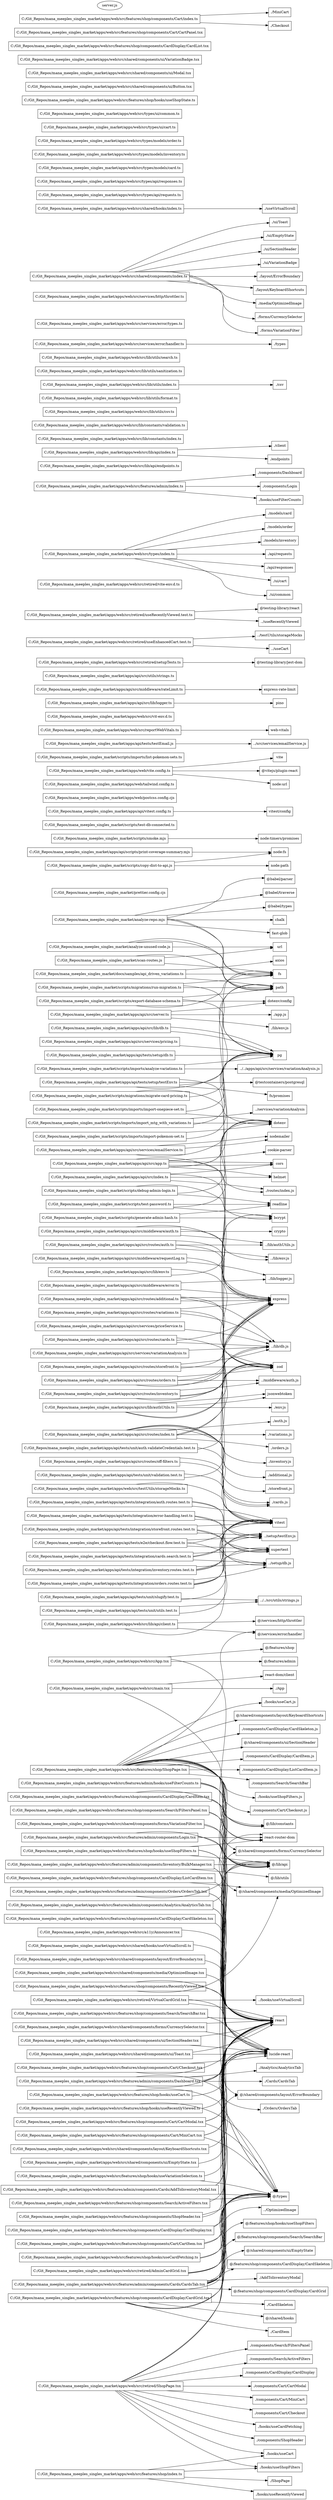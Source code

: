 digraph repo {
  rankdir=LR;
  n5383b0d [label="C:/Git_Repos/mana_meeples_singles_market/analyze-repo.mjs", shape=box];
  nccd [label="fs", shape=box];
  n346425 [label="path", shape=box];
  nfb9f9849 [label="fast-glob", shape=box];
  n4e76ce24 [label="@babel/parser", shape=box];
  n91f26a37 [label="@babel/traverse", shape=box];
  ne1c2f1d4 [label="@babel/types", shape=box];
  n5a3d71b [label="chalk", shape=box];
  n763e5ac6 [label="C:/Git_Repos/mana_meeples_singles_market/analyze-unused-code.js", shape=box];
  n1c56f [label="url", shape=box];
  n44c10a89 [label="C:/Git_Repos/mana_meeples_singles_market/prettier.config.cjs", shape=box];
  n64f6994f [label="C:/Git_Repos/mana_meeples_singles_market/scan-routes.js", shape=box];
  nb1fecaa7 [label="C:/Git_Repos/mana_meeples_singles_market/scripts/copy-dist-to-api.js", shape=box];
  n7e076145 [label="node:fs", shape=box];
  n19b87a9d [label="node:path", shape=box];
  n50a277f5 [label="C:/Git_Repos/mana_meeples_singles_market/scripts/debug-admin-login.ts", shape=box];
  nb0f71304 [label="dotenv", shape=box];
  nace3aa4c [label="bcrypt", shape=box];
  ncc554e8a [label="readline", shape=box];
  n3cad11a [label="C:/Git_Repos/mana_meeples_singles_market/scripts/export-database-schema.ts", shape=box];
  n5686a4ad [label="dotenv/config", shape=box];
  ndf7 [label="pg", shape=box];
  nf21783a2 [label="C:/Git_Repos/mana_meeples_singles_market/scripts/generate-admin-hash.ts", shape=box];
  n54325be [label="C:/Git_Repos/mana_meeples_singles_market/scripts/smoke.mjs", shape=box];
  n65c6c061 [label="node:timers/promises", shape=box];
  nf85ff691 [label="C:/Git_Repos/mana_meeples_singles_market/scripts/test-db-connected.ts", shape=box];
  n8cb617d0 [label="C:/Git_Repos/mana_meeples_singles_market/scripts/test-password.ts", shape=box];
  n5ab62922 [label="C:/Git_Repos/mana_meeples_singles_market/apps/api/vitest.config.ts", shape=box];
  n3270acc [label="vitest/config", shape=box];
  ndae7ff91 [label="C:/Git_Repos/mana_meeples_singles_market/apps/web/postcss.config.cjs", shape=box];
  nff12907b [label="C:/Git_Repos/mana_meeples_singles_market/apps/web/tailwind.config.ts", shape=box];
  n2609d487 [label="C:/Git_Repos/mana_meeples_singles_market/apps/web/vite.config.ts", shape=box];
  n373c64 [label="vite", shape=box];
  n7ab93447 [label="@vitejs/plugin-react", shape=box];
  n42e4fff7 [label="node:url", shape=box];
  n88201cbf [label="C:/Git_Repos/mana_meeples_singles_market/docs/samples/api_driven_variations.ts", shape=box];
  n58f0c76 [label="axios", shape=box];
  n91908c92 [label="C:/Git_Repos/mana_meeples_singles_market/scripts/imports/analyze-variations.ts", shape=box];
  n35df80bc [label="../../apps/api/src/services/variationAnalysis.js", shape=box];
  nab97be62 [label="C:/Git_Repos/mana_meeples_singles_market/scripts/imports/import-onepiece-set.ts", shape=box];
  nb61e21d3 [label="C:/Git_Repos/mana_meeples_singles_market/scripts/imports/import-pokemon-set.ts", shape=box];
  n83aba73 [label="C:/Git_Repos/mana_meeples_singles_market/scripts/imports/import_mtg_with_variations.ts", shape=box];
  n2c70644d [label="../services/variationAnalysis", shape=box];
  n831bc96d [label="C:/Git_Repos/mana_meeples_singles_market/scripts/imports/list-pokemon-sets.ts", shape=box];
  n2e829851 [label="C:/Git_Repos/mana_meeples_singles_market/scripts/migrations/migrate-card-pricing.ts", shape=box];
  n43721b92 [label="C:/Git_Repos/mana_meeples_singles_market/scripts/migrations/run-migration.ts", shape=box];
  n71e4edb0 [label="C:/Git_Repos/mana_meeples_singles_market/apps/api/scripts/print-coverage-summary.mjs", shape=box];
  nacc77157 [label="C:/Git_Repos/mana_meeples_singles_market/apps/api/src/app.ts", shape=box];
  nb1fa8f70 [label="express", shape=box];
  nb73a046d [label="helmet", shape=box];
  n2eafad [label="cors", shape=box];
  n1999e3a8 [label="cookie-parser", shape=box];
  n140b0529 [label="./routes/index.js", shape=box];
  n5c7b2a46 [label="C:/Git_Repos/mana_meeples_singles_market/apps/api/src/index.ts", shape=box];
  n5757a53f [label="C:/Git_Repos/mana_meeples_singles_market/apps/api/src/server.ts", shape=box];
  nc9ef137 [label="./app.js", shape=box];
  nc40bc535 [label="./lib/env.js", shape=box];
  ncaaaa61b [label="C:/Git_Repos/mana_meeples_singles_market/apps/api/tests/testEmail.js", shape=box];
  n1babf3e7 [label="../src/services/emailService.js", shape=box];
  nce1d9c1b [label="C:/Git_Repos/mana_meeples_singles_market/apps/web/src/App.tsx", shape=box];
  n983fc1cc [label="react-router-dom", shape=box];
  nc737f9f9 [label="@/features/shop", shape=box];
  n1ec7c4ac [label="@/features/admin", shape=box];
  nae404a55 [label="C:/Git_Repos/mana_meeples_singles_market/apps/web/src/main.tsx", shape=box];
  n675d97f [label="react", shape=box];
  nb7813e46 [label="react-dom/client", shape=box];
  n29e98a0 [label="./App", shape=box];
  nb52c8f37 [label="C:/Git_Repos/mana_meeples_singles_market/apps/web/src/reportWebVitals.ts", shape=box];
  ned28aa80 [label="web-vitals", shape=box];
  n811a5a87 [label="C:/Git_Repos/mana_meeples_singles_market/apps/web/src/vit-env.d.ts", shape=box];
  nb1669019 [label="C:/Git_Repos/mana_meeples_singles_market/apps/api/src/lib/authUtils.ts", shape=box];
  n89dd680d [label="jsonwebtoken", shape=box];
  n1358deeb [label="./env.js", shape=box];
  n215c2a1a [label="C:/Git_Repos/mana_meeples_singles_market/apps/api/src/lib/db.ts", shape=box];
  nca6c055 [label="C:/Git_Repos/mana_meeples_singles_market/apps/api/src/lib/env.ts", shape=box];
  n1d7cf [label="zod", shape=box];
  nfdbbc248 [label="C:/Git_Repos/mana_meeples_singles_market/apps/api/src/lib/logger.ts", shape=box];
  n34817a [label="pino", shape=box];
  n19f52873 [label="C:/Git_Repos/mana_meeples_singles_market/apps/api/src/middleware/auth.ts", shape=box];
  naf6ef0c1 [label="crypto", shape=box];
  n6ed5bd27 [label="../lib/authUtils.js", shape=box];
  n9f96f063 [label="../lib/env.js", shape=box];
  n2298bdf7 [label="C:/Git_Repos/mana_meeples_singles_market/apps/api/src/middleware/error.ts", shape=box];
  n5b30d94e [label="../lib/logger.js", shape=box];
  ne3a09b64 [label="C:/Git_Repos/mana_meeples_singles_market/apps/api/src/middleware/rateLimit.ts", shape=box];
  n2d7f5b0b [label="express-rate-limit", shape=box];
  nff3e7a46 [label="C:/Git_Repos/mana_meeples_singles_market/apps/api/src/middleware/requestLog.ts", shape=box];
  n997a484c [label="C:/Git_Repos/mana_meeples_singles_market/apps/api/src/routes/additional.ts", shape=box];
  nbabebf20 [label="../lib/db.js", shape=box];
  n17c05bab [label="C:/Git_Repos/mana_meeples_singles_market/apps/api/src/routes/auth.ts", shape=box];
  n8a8d1a84 [label="C:/Git_Repos/mana_meeples_singles_market/apps/api/src/routes/cards.ts", shape=box];
  n91b1aeb5 [label="C:/Git_Repos/mana_meeples_singles_market/apps/api/src/routes/index.ts", shape=box];
  n90194a6e [label="./auth.js", shape=box];
  n1d522875 [label="./cards.js", shape=box];
  nade27d16 [label="./variations.js", shape=box];
  n834a1451 [label="./orders.js", shape=box];
  nf9e03f5c [label="./inventory.js", shape=box];
  nd513984f [label="./additional.js", shape=box];
  ncb4962ee [label="./storefront.js", shape=box];
  n7c151ceb [label="C:/Git_Repos/mana_meeples_singles_market/apps/api/src/routes/inventory.ts", shape=box];
  n3851d481 [label="../middleware/auth.js", shape=box];
  na7c32e8a [label="C:/Git_Repos/mana_meeples_singles_market/apps/api/src/routes/off-filters.ts", shape=box];
  nbd6d3fce [label="C:/Git_Repos/mana_meeples_singles_market/apps/api/src/routes/orders.ts", shape=box];
  n8fb012eb [label="C:/Git_Repos/mana_meeples_singles_market/apps/api/src/routes/storefront.ts", shape=box];
  n72492d13 [label="C:/Git_Repos/mana_meeples_singles_market/apps/api/src/routes/variations.ts", shape=box];
  n4f2a8c8e [label="C:/Git_Repos/mana_meeples_singles_market/apps/api/src/services/emailService.ts", shape=box];
  n738e2526 [label="nodemailer", shape=box];
  nc89a7dfb [label="C:/Git_Repos/mana_meeples_singles_market/apps/api/src/services/priceService.ts", shape=box];
  ne7a33ded [label="C:/Git_Repos/mana_meeples_singles_market/apps/api/src/services/pricing.ts", shape=box];
  nc313b784 [label="C:/Git_Repos/mana_meeples_singles_market/apps/api/src/services/variationAnalysis.ts", shape=box];
  nd7fdcfb4 [label="C:/Git_Repos/mana_meeples_singles_market/apps/api/src/utils/strings.ts", shape=box];
  ne5a0db3e [label="C:/Git_Repos/mana_meeples_singles_market/apps/api/tests/e2e/checkout.flow.test.ts", shape=box];
  ncf59c1c5 [label="vitest", shape=box];
  nec377e8d [label="supertest", shape=box];
  n3af5f45d [label="../setup/testEnv.js", shape=box];
  n4240a4d8 [label="../setup/db.js", shape=box];
  nb2d1d9b4 [label="C:/Git_Repos/mana_meeples_singles_market/apps/api/tests/integration/auth.routes.test.ts", shape=box];
  n11516de9 [label="C:/Git_Repos/mana_meeples_singles_market/apps/api/tests/integration/cards.search.test.ts", shape=box];
  n2e1ced20 [label="C:/Git_Repos/mana_meeples_singles_market/apps/api/tests/integration/error-handling.test.ts", shape=box];
  nbee6bdf2 [label="C:/Git_Repos/mana_meeples_singles_market/apps/api/tests/integration/inventory.routes.test.ts", shape=box];
  nbeaf117 [label="C:/Git_Repos/mana_meeples_singles_market/apps/api/tests/integration/orders.routes.test.ts", shape=box];
  n58ced034 [label="C:/Git_Repos/mana_meeples_singles_market/apps/api/tests/integration/storefront.routes.test.ts", shape=box];
  n185ca38f [label="C:/Git_Repos/mana_meeples_singles_market/apps/api/tests/setup/db.ts", shape=box];
  n93f140b2 [label="C:/Git_Repos/mana_meeples_singles_market/apps/api/tests/setup/testEnv.ts", shape=box];
  n22f607df [label="@testcontainers/postgresql", shape=box];
  nd52d5ba [label="fs/promises", shape=box];
  nebd17c8a [label="C:/Git_Repos/mana_meeples_singles_market/apps/api/tests/unit/auth.validateCredentials.test.ts", shape=box];
  nbc6e62e1 [label="C:/Git_Repos/mana_meeples_singles_market/apps/api/tests/unit/slugify.test.ts", shape=box];
  n21a036be [label="../../src/utils/strings.js", shape=box];
  n6f63afe1 [label="C:/Git_Repos/mana_meeples_singles_market/apps/api/tests/unit/utils.test.ts", shape=box];
  n7531ec03 [label="C:/Git_Repos/mana_meeples_singles_market/apps/api/tests/unit/validation.test.ts", shape=box];
  n77abccee [label="C:/Git_Repos/mana_meeples_singles_market/apps/web/src/a11y/Announcer.tsx", shape=box];
  nfcbb3439 [label="C:/Git_Repos/mana_meeples_singles_market/apps/web/src/retired/AdminCardGrid.tsx", shape=box];
  n59fa91e2 [label="lucide-react", shape=box];
  n36c60c3 [label="../OptimizedImage", shape=box];
  n905dedea [label="@/types", shape=box];
  ne3c39492 [label="C:/Git_Repos/mana_meeples_singles_market/apps/web/src/retired/setupTests.ts", shape=box];
  n90deba02 [label="@testing-library/jest-dom", shape=box];
  n5f3e0087 [label="C:/Git_Repos/mana_meeples_singles_market/apps/web/src/retired/ShopPage.tsx", shape=box];
  n61904f9e [label="./hooks/useShopFilters", shape=box];
  n267cf1c7 [label="./hooks/useCart", shape=box];
  n65e50dbf [label="./hooks/useCardFetching", shape=box];
  n4c1666bb [label="./components/ShopHeader", shape=box];
  n6ce6c958 [label="./components/Search/FiltersPanel", shape=box];
  nf221ad66 [label="./components/Search/ActiveFilters", shape=box];
  n7aa709dd [label="./components/CardDisplay/CardDisplay", shape=box];
  n300c3cb6 [label="./components/Cart/CartModal", shape=box];
  n554089ae [label="./components/Cart/MiniCart", shape=box];
  n1f0c6dd [label="./components/Cart/Checkout", shape=box];
  n92ef9c6b [label="@/shared/components/layout/ErrorBoundary", shape=box];
  na1fb9593 [label="C:/Git_Repos/mana_meeples_singles_market/apps/web/src/retired/useEnhancedCart.test.ts", shape=box];
  n87e5086d [label="../testUtils/storageMocks", shape=box];
  n92fb1bf8 [label="../useCart", shape=box];
  na20ab529 [label="C:/Git_Repos/mana_meeples_singles_market/apps/web/src/retired/useRecentlyViewed.test.ts", shape=box];
  n63ed79ee [label="@testing-library/react", shape=box];
  ndf83c24 [label="../useRecentlyViewed", shape=box];
  n226fffb5 [label="C:/Git_Repos/mana_meeples_singles_market/apps/web/src/retired/VirtualCardGrid.tsx", shape=box];
  n2392291f [label="../hooks/useVirtualScroll", shape=box];
  n7edc797c [label="C:/Git_Repos/mana_meeples_singles_market/apps/web/src/retired/vite-env.d.ts", shape=box];
  n94a3911e [label="C:/Git_Repos/mana_meeples_singles_market/apps/web/src/testUtils/storageMocks.ts", shape=box];
  n10f77f62 [label="C:/Git_Repos/mana_meeples_singles_market/apps/web/src/types/index.ts", shape=box];
  n9515db34 [label="./models/card", shape=box];
  ne562baa [label="./models/order", shape=box];
  nf9b32fb8 [label="./models/inventory", shape=box];
  nc185705a [label="./api/requests", shape=box];
  nd0f7767c [label="./api/responses", shape=box];
  n99cde8da [label="./ui/cart", shape=box];
  n5eba1125 [label="./ui/common", shape=box];
  nb3ce459c [label="C:/Git_Repos/mana_meeples_singles_market/apps/web/src/features/admin/index.ts", shape=box];
  nae0989fc [label="./components/Dashboard", shape=box];
  n686c82d1 [label="./components/Login", shape=box];
  n9fb4ee83 [label="./hooks/useFilterCounts", shape=box];
  n51a9b233 [label="C:/Git_Repos/mana_meeples_singles_market/apps/web/src/features/shop/index.ts", shape=box];
  nd065f86 [label="./ShopPage", shape=box];
  na1e05b33 [label="./hooks/useRecentlyViewed", shape=box];
  n1398c848 [label="C:/Git_Repos/mana_meeples_singles_market/apps/web/src/features/shop/ShopPage.tsx", shape=box];
  n7d1af11c [label="./components/Search/SearchBar", shape=box];
  n98a1dd99 [label="./hooks/useShopFilters.js", shape=box];
  n6d092dee [label="@/shared/components/forms/CurrencySelector", shape=box];
  nd276a9fa [label="./components/Cart/Checkout.js", shape=box];
  ne5ec9ed0 [label="./hooks/useCart.js", shape=box];
  n15891e5f [label="@/shared/components/layout/KeyboardShortcuts", shape=box];
  na079d101 [label="@/services/error/handler", shape=box];
  n7592eab6 [label="@/lib/constants", shape=box];
  neea1ae25 [label="./components/CardDisplay/CardSkeleton.js", shape=box];
  n79aa84d5 [label="@/shared/components/ui/SectionHeader", shape=box];
  n9523f31f [label="./components/CardDisplay/CardItem.js", shape=box];
  n356ede21 [label="./components/CardDisplay/ListCardItem.js", shape=box];
  n2d3cacc1 [label="@/lib/api", shape=box];
  ndc1ab8b2 [label="C:/Git_Repos/mana_meeples_singles_market/apps/web/src/lib/api/client.ts", shape=box];
  n22c502c3 [label="@/services/http/throttler", shape=box];
  n2b7cf5bf [label="C:/Git_Repos/mana_meeples_singles_market/apps/web/src/lib/api/endpoints.ts", shape=box];
  ne82c99eb [label="C:/Git_Repos/mana_meeples_singles_market/apps/web/src/lib/api/index.ts", shape=box];
  nfcde4cc [label="./client", shape=box];
  n2bb078dd [label="./endpoints", shape=box];
  n5cd54616 [label="C:/Git_Repos/mana_meeples_singles_market/apps/web/src/lib/constants/index.ts", shape=box];
  n3bc01bf9 [label="C:/Git_Repos/mana_meeples_singles_market/apps/web/src/lib/constants/validation.ts", shape=box];
  n33217700 [label="C:/Git_Repos/mana_meeples_singles_market/apps/web/src/lib/utils/csv.ts", shape=box];
  nd77d959d [label="C:/Git_Repos/mana_meeples_singles_market/apps/web/src/lib/utils/format.ts", shape=box];
  n3bb84a74 [label="C:/Git_Repos/mana_meeples_singles_market/apps/web/src/lib/utils/index.ts", shape=box];
  n29f18a5 [label="./csv", shape=box];
  n1f6ae41b [label="C:/Git_Repos/mana_meeples_singles_market/apps/web/src/lib/utils/sanitization.ts", shape=box];
  nd5807e4c [label="C:/Git_Repos/mana_meeples_singles_market/apps/web/src/lib/utils/search.ts", shape=box];
  n5c99358a [label="C:/Git_Repos/mana_meeples_singles_market/apps/web/src/services/error/handler.ts", shape=box];
  nd82dc358 [label="./types", shape=box];
  ncddb3fbb [label="C:/Git_Repos/mana_meeples_singles_market/apps/web/src/services/error/types.ts", shape=box];
  n259c864c [label="C:/Git_Repos/mana_meeples_singles_market/apps/web/src/services/http/throttler.ts", shape=box];
  nf32c373b [label="C:/Git_Repos/mana_meeples_singles_market/apps/web/src/shared/components/index.ts", shape=box];
  n9f21ef8d [label="./ui/Toast", shape=box];
  n53e82d9e [label="./ui/EmptyState", shape=box];
  n454c6138 [label="./ui/SectionHeader", shape=box];
  nb5bf36aa [label="./ui/VariationBadge", shape=box];
  nc7b68f4e [label="./layout/ErrorBoundary", shape=box];
  nd605e7c2 [label="./layout/KeyboardShortcuts", shape=box];
  n93db8560 [label="./media/OptimizedImage", shape=box];
  n8bdef411 [label="./forms/CurrencySelector", shape=box];
  nbb9ace4a [label="./forms/VariationFilter", shape=box];
  n128e78f3 [label="C:/Git_Repos/mana_meeples_singles_market/apps/web/src/shared/hooks/index.ts", shape=box];
  nfe267f32 [label="./useVirtualScroll", shape=box];
  n6437d744 [label="C:/Git_Repos/mana_meeples_singles_market/apps/web/src/shared/hooks/useVirtualScroll.ts", shape=box];
  n6d9fd04d [label="C:/Git_Repos/mana_meeples_singles_market/apps/web/src/types/api/requests.ts", shape=box];
  n4d87beb7 [label="C:/Git_Repos/mana_meeples_singles_market/apps/web/src/types/api/responses.ts", shape=box];
  na1fa87f [label="C:/Git_Repos/mana_meeples_singles_market/apps/web/src/types/models/card.ts", shape=box];
  n1347ff2f [label="C:/Git_Repos/mana_meeples_singles_market/apps/web/src/types/models/inventory.ts", shape=box];
  n83f592fd [label="C:/Git_Repos/mana_meeples_singles_market/apps/web/src/types/models/order.ts", shape=box];
  n30436419 [label="C:/Git_Repos/mana_meeples_singles_market/apps/web/src/types/ui/cart.ts", shape=box];
  nca6a6a6e [label="C:/Git_Repos/mana_meeples_singles_market/apps/web/src/types/ui/common.ts", shape=box];
  n2ee2dea7 [label="C:/Git_Repos/mana_meeples_singles_market/apps/web/src/features/admin/components/Dashboard.tsx", shape=box];
  n1399aa9f [label="./Cards/CardsTab", shape=box];
  n9ef01387 [label="./Orders/OrdersTab", shape=box];
  nd2378559 [label="./Analytics/AnalyticsTab", shape=box];
  nc57d44fc [label="C:/Git_Repos/mana_meeples_singles_market/apps/web/src/features/admin/components/Login.tsx", shape=box];
  n5508a18a [label="C:/Git_Repos/mana_meeples_singles_market/apps/web/src/features/admin/hooks/useFilterCounts.ts", shape=box];
  n9ff01bd8 [label="C:/Git_Repos/mana_meeples_singles_market/apps/web/src/features/shop/components/RecentlyViewed.tsx", shape=box];
  n5f14927d [label="@/shared/components/media/OptimizedImage", shape=box];
  n6efca0af [label="C:/Git_Repos/mana_meeples_singles_market/apps/web/src/features/shop/components/ShopHeader.tsx", shape=box];
  n74c0c765 [label="C:/Git_Repos/mana_meeples_singles_market/apps/web/src/features/shop/hooks/useCardFetching.ts", shape=box];
  n5e2d4d5d [label="C:/Git_Repos/mana_meeples_singles_market/apps/web/src/features/shop/hooks/useCart.ts", shape=box];
  na5adbb1 [label="C:/Git_Repos/mana_meeples_singles_market/apps/web/src/features/shop/hooks/useRecentlyViewed.ts", shape=box];
  nd13ad198 [label="C:/Git_Repos/mana_meeples_singles_market/apps/web/src/features/shop/hooks/useShopFilters.ts", shape=box];
  nc4a03ac2 [label="C:/Git_Repos/mana_meeples_singles_market/apps/web/src/features/shop/hooks/useShopState.ts", shape=box];
  n4f9b9524 [label="C:/Git_Repos/mana_meeples_singles_market/apps/web/src/features/shop/hooks/useVariationSelection.ts", shape=box];
  n222eae1b [label="C:/Git_Repos/mana_meeples_singles_market/apps/web/src/shared/components/forms/CurrencySelector.tsx", shape=box];
  n719bd4b6 [label="C:/Git_Repos/mana_meeples_singles_market/apps/web/src/shared/components/forms/VariationFilter.tsx", shape=box];
  ndde5be98 [label="C:/Git_Repos/mana_meeples_singles_market/apps/web/src/shared/components/layout/ErrorBoundary.tsx", shape=box];
  n6880f58c [label="C:/Git_Repos/mana_meeples_singles_market/apps/web/src/shared/components/layout/KeyboardShortcuts.tsx", shape=box];
  n839d5baa [label="C:/Git_Repos/mana_meeples_singles_market/apps/web/src/shared/components/media/OptimizedImage.tsx", shape=box];
  ndfeb0978 [label="C:/Git_Repos/mana_meeples_singles_market/apps/web/src/shared/components/ui/Button.tsx", shape=box];
  ned767b0a [label="C:/Git_Repos/mana_meeples_singles_market/apps/web/src/shared/components/ui/EmptyState.tsx", shape=box];
  ne2a36f5d [label="C:/Git_Repos/mana_meeples_singles_market/apps/web/src/shared/components/ui/Modal.tsx", shape=box];
  nf1471302 [label="C:/Git_Repos/mana_meeples_singles_market/apps/web/src/shared/components/ui/SectionHeader.tsx", shape=box];
  n70f7bdd7 [label="C:/Git_Repos/mana_meeples_singles_market/apps/web/src/shared/components/ui/Toast.tsx", shape=box];
  ne5ab7596 [label="C:/Git_Repos/mana_meeples_singles_market/apps/web/src/shared/components/ui/VariationBadge.tsx", shape=box];
  nafa486fb [label="C:/Git_Repos/mana_meeples_singles_market/apps/web/src/features/admin/components/Analytics/AnalyticsTab.tsx", shape=box];
  n6b61cd94 [label="C:/Git_Repos/mana_meeples_singles_market/apps/web/src/features/admin/components/Cards/AddToInventoryModal.tsx", shape=box];
  nf784c041 [label="C:/Git_Repos/mana_meeples_singles_market/apps/web/src/features/admin/components/Cards/CardsTab.tsx", shape=box];
  nd148f2b3 [label="@/features/shop/hooks/useShopFilters", shape=box];
  n536d9c67 [label="@/features/shop/components/Search/SearchBar", shape=box];
  nd1a4f721 [label="@/shared/components/ui/EmptyState", shape=box];
  ncc9d5add [label="@/features/shop/components/CardDisplay/CardSkeleton", shape=box];
  n9196d4c [label="./AddToInventoryModal", shape=box];
  nb828b5d6 [label="@/features/shop/components/CardDisplay/CardGrid", shape=box];
  n50dbfffb [label="C:/Git_Repos/mana_meeples_singles_market/apps/web/src/features/admin/components/Inventory/BulkManager.tsx", shape=box];
  nd1e03598 [label="@/lib/utils", shape=box];
  n9340c369 [label="C:/Git_Repos/mana_meeples_singles_market/apps/web/src/features/admin/components/Orders/OrdersTab.tsx", shape=box];
  ndde7805f [label="C:/Git_Repos/mana_meeples_singles_market/apps/web/src/features/shop/components/CardDisplay/CardDisplay.tsx", shape=box];
  n11be62bf [label="C:/Git_Repos/mana_meeples_singles_market/apps/web/src/features/shop/components/CardDisplay/CardGrid.tsx", shape=box];
  nc56b1af5 [label="@/shared/hooks", shape=box];
  n211a7b24 [label="./CardItem", shape=box];
  nfe3587de [label="./CardSkeleton", shape=box];
  n44f8a40c [label="C:/Git_Repos/mana_meeples_singles_market/apps/web/src/features/shop/components/CardDisplay/CardItem.tsx", shape=box];
  n4efe1c17 [label="C:/Git_Repos/mana_meeples_singles_market/apps/web/src/features/shop/components/CardDisplay/CardList.tsx", shape=box];
  nd7687d46 [label="C:/Git_Repos/mana_meeples_singles_market/apps/web/src/features/shop/components/CardDisplay/CardSkeleton.tsx", shape=box];
  n6a414cca [label="C:/Git_Repos/mana_meeples_singles_market/apps/web/src/features/shop/components/CardDisplay/ListCardItem.tsx", shape=box];
  n7d775cac [label="C:/Git_Repos/mana_meeples_singles_market/apps/web/src/features/shop/components/Cart/CartItem.tsx", shape=box];
  n350994aa [label="C:/Git_Repos/mana_meeples_singles_market/apps/web/src/features/shop/components/Cart/CartModal.tsx", shape=box];
  n5b582081 [label="C:/Git_Repos/mana_meeples_singles_market/apps/web/src/features/shop/components/Cart/CartPanel.tsx", shape=box];
  n2e8b1e1f [label="C:/Git_Repos/mana_meeples_singles_market/apps/web/src/features/shop/components/Cart/Checkout.tsx", shape=box];
  n83b484e9 [label="C:/Git_Repos/mana_meeples_singles_market/apps/web/src/features/shop/components/Cart/index.ts", shape=box];
  nd08828f8 [label="./MiniCart", shape=box];
  n7d386627 [label="./Checkout", shape=box];
  nfbab1070 [label="C:/Git_Repos/mana_meeples_singles_market/apps/web/src/features/shop/components/Cart/MiniCart.tsx", shape=box];
  nbad5429a [label="C:/Git_Repos/mana_meeples_singles_market/apps/web/src/features/shop/components/Search/ActiveFilters.tsx", shape=box];
  n907fadda [label="C:/Git_Repos/mana_meeples_singles_market/apps/web/src/features/shop/components/Search/FiltersPanel.tsx", shape=box];
  ne11dc7d0 [label="C:/Git_Repos/mana_meeples_singles_market/apps/web/src/features/shop/components/Search/SearchBar.tsx", shape=box];
  n3bfea4fb [label="server.js", shape=ellipse];
  n5383b0d -> nccd;
  n5383b0d -> n346425;
  n5383b0d -> nfb9f9849;
  n5383b0d -> n4e76ce24;
  n5383b0d -> n91f26a37;
  n5383b0d -> ne1c2f1d4;
  n5383b0d -> n5a3d71b;
  n763e5ac6 -> nccd;
  n763e5ac6 -> n346425;
  n763e5ac6 -> n1c56f;
  n64f6994f -> nccd;
  n64f6994f -> n346425;
  n64f6994f -> n1c56f;
  nb1fecaa7 -> n7e076145;
  nb1fecaa7 -> n19b87a9d;
  n50a277f5 -> nb0f71304;
  n50a277f5 -> nace3aa4c;
  n50a277f5 -> ncc554e8a;
  n3cad11a -> n5686a4ad;
  n3cad11a -> nccd;
  n3cad11a -> n346425;
  n3cad11a -> ndf7;
  nf21783a2 -> nace3aa4c;
  nf21783a2 -> ncc554e8a;
  n54325be -> n65c6c061;
  n8cb617d0 -> nb0f71304;
  n8cb617d0 -> nace3aa4c;
  n8cb617d0 -> ncc554e8a;
  n5ab62922 -> n3270acc;
  n2609d487 -> n373c64;
  n2609d487 -> n7ab93447;
  n2609d487 -> n42e4fff7;
  n88201cbf -> n58f0c76;
  n88201cbf -> nccd;
  n88201cbf -> n346425;
  n91908c92 -> ndf7;
  n91908c92 -> n35df80bc;
  nab97be62 -> ndf7;
  nab97be62 -> nb0f71304;
  nb61e21d3 -> ndf7;
  nb61e21d3 -> nb0f71304;
  n83aba73 -> ndf7;
  n83aba73 -> n2c70644d;
  n83aba73 -> nb0f71304;
  n2e829851 -> ndf7;
  n2e829851 -> nb0f71304;
  n43721b92 -> nccd;
  n43721b92 -> n346425;
  n43721b92 -> ndf7;
  n71e4edb0 -> n7e076145;
  nacc77157 -> nb1fa8f70;
  nacc77157 -> nb73a046d;
  nacc77157 -> n2eafad;
  nacc77157 -> n2eafad;
  nacc77157 -> n1999e3a8;
  nacc77157 -> n140b0529;
  nacc77157 -> n346425;
  nacc77157 -> nccd;
  n5c7b2a46 -> nb1fa8f70;
  n5c7b2a46 -> n2eafad;
  n5c7b2a46 -> nb73a046d;
  n5c7b2a46 -> n140b0529;
  n5757a53f -> n5686a4ad;
  n5757a53f -> nc9ef137;
  n5757a53f -> nc40bc535;
  ncaaaa61b -> n1babf3e7;
  nce1d9c1b -> n983fc1cc;
  nce1d9c1b -> nc737f9f9;
  nce1d9c1b -> n1ec7c4ac;
  nae404a55 -> n675d97f;
  nae404a55 -> nb7813e46;
  nae404a55 -> n29e98a0;
  nb52c8f37 -> ned28aa80;
  nb1669019 -> n89dd680d;
  nb1669019 -> nace3aa4c;
  nb1669019 -> n89dd680d;
  nb1669019 -> nb1fa8f70;
  nb1669019 -> n1358deeb;
  n215c2a1a -> ndf7;
  n215c2a1a -> ndf7;
  nca6c055 -> nb0f71304;
  nca6c055 -> n1d7cf;
  nfdbbc248 -> n34817a;
  n19f52873 -> nb1fa8f70;
  n19f52873 -> naf6ef0c1;
  n19f52873 -> n6ed5bd27;
  n19f52873 -> n9f96f063;
  n2298bdf7 -> nb1fa8f70;
  n2298bdf7 -> n5b30d94e;
  ne3a09b64 -> n2d7f5b0b;
  nff3e7a46 -> nb1fa8f70;
  nff3e7a46 -> n5b30d94e;
  n997a484c -> nb1fa8f70;
  n997a484c -> nb1fa8f70;
  n997a484c -> n1d7cf;
  n997a484c -> nbabebf20;
  n17c05bab -> nb1fa8f70;
  n17c05bab -> nb1fa8f70;
  n17c05bab -> n6ed5bd27;
  n17c05bab -> n9f96f063;
  n8a8d1a84 -> nb1fa8f70;
  n8a8d1a84 -> n1d7cf;
  n8a8d1a84 -> nbabebf20;
  n91b1aeb5 -> nb1fa8f70;
  n91b1aeb5 -> n1d7cf;
  n91b1aeb5 -> n90194a6e;
  n91b1aeb5 -> n1d522875;
  n91b1aeb5 -> nade27d16;
  n91b1aeb5 -> n834a1451;
  n91b1aeb5 -> nf9e03f5c;
  n91b1aeb5 -> nd513984f;
  n91b1aeb5 -> ncb4962ee;
  n7c151ceb -> nb1fa8f70;
  n7c151ceb -> n1d7cf;
  n7c151ceb -> nbabebf20;
  n7c151ceb -> n3851d481;
  na7c32e8a -> n1d522875;
  na7c32e8a -> n1d522875;
  nbd6d3fce -> nb1fa8f70;
  nbd6d3fce -> nb1fa8f70;
  nbd6d3fce -> n1d7cf;
  nbd6d3fce -> nbabebf20;
  nbd6d3fce -> n3851d481;
  n8fb012eb -> nb1fa8f70;
  n8fb012eb -> n1d7cf;
  n8fb012eb -> nbabebf20;
  n72492d13 -> nb1fa8f70;
  n72492d13 -> n1d7cf;
  n72492d13 -> nbabebf20;
  n4f2a8c8e -> n738e2526;
  n4f2a8c8e -> n738e2526;
  n4f2a8c8e -> nb0f71304;
  nc89a7dfb -> nbabebf20;
  ne7a33ded -> ndf7;
  nc313b784 -> nbabebf20;
  ne5a0db3e -> ncf59c1c5;
  ne5a0db3e -> nec377e8d;
  ne5a0db3e -> n3af5f45d;
  ne5a0db3e -> n4240a4d8;
  nb2d1d9b4 -> ncf59c1c5;
  nb2d1d9b4 -> nec377e8d;
  nb2d1d9b4 -> n3af5f45d;
  n11516de9 -> ncf59c1c5;
  n11516de9 -> nec377e8d;
  n11516de9 -> n3af5f45d;
  n11516de9 -> n4240a4d8;
  n2e1ced20 -> ncf59c1c5;
  n2e1ced20 -> nec377e8d;
  n2e1ced20 -> n3af5f45d;
  nbee6bdf2 -> ncf59c1c5;
  nbee6bdf2 -> nec377e8d;
  nbee6bdf2 -> n3af5f45d;
  nbee6bdf2 -> n4240a4d8;
  nbeaf117 -> ncf59c1c5;
  nbeaf117 -> nec377e8d;
  nbeaf117 -> n3af5f45d;
  nbeaf117 -> n4240a4d8;
  n58ced034 -> ncf59c1c5;
  n58ced034 -> nec377e8d;
  n58ced034 -> n3af5f45d;
  n58ced034 -> n4240a4d8;
  n185ca38f -> ndf7;
  n93f140b2 -> ncf59c1c5;
  n93f140b2 -> n22f607df;
  n93f140b2 -> ndf7;
  n93f140b2 -> nd52d5ba;
  n93f140b2 -> n346425;
  nebd17c8a -> ncf59c1c5;
  nebd17c8a -> nace3aa4c;
  nbc6e62e1 -> ncf59c1c5;
  nbc6e62e1 -> n21a036be;
  n6f63afe1 -> ncf59c1c5;
  n6f63afe1 -> n21a036be;
  n7531ec03 -> ncf59c1c5;
  n7531ec03 -> n1d7cf;
  n77abccee -> n675d97f;
  nfcbb3439 -> n675d97f;
  nfcbb3439 -> n59fa91e2;
  nfcbb3439 -> n36c60c3;
  nfcbb3439 -> n905dedea;
  ne3c39492 -> n90deba02;
  n5f3e0087 -> n675d97f;
  n5f3e0087 -> n61904f9e;
  n5f3e0087 -> n267cf1c7;
  n5f3e0087 -> n65e50dbf;
  n5f3e0087 -> n4c1666bb;
  n5f3e0087 -> n6ce6c958;
  n5f3e0087 -> nf221ad66;
  n5f3e0087 -> n7aa709dd;
  n5f3e0087 -> n300c3cb6;
  n5f3e0087 -> n554089ae;
  n5f3e0087 -> n1f0c6dd;
  n5f3e0087 -> n92ef9c6b;
  n5f3e0087 -> n905dedea;
  na1fb9593 -> n87e5086d;
  na1fb9593 -> n92fb1bf8;
  na20ab529 -> n63ed79ee;
  na20ab529 -> ndf83c24;
  n226fffb5 -> n675d97f;
  n226fffb5 -> n59fa91e2;
  n226fffb5 -> n2392291f;
  n94a3911e -> ncf59c1c5;
  n10f77f62 -> n9515db34;
  n10f77f62 -> ne562baa;
  n10f77f62 -> nf9b32fb8;
  n10f77f62 -> nc185705a;
  n10f77f62 -> nd0f7767c;
  n10f77f62 -> n99cde8da;
  n10f77f62 -> n5eba1125;
  nb3ce459c -> nae0989fc;
  nb3ce459c -> n686c82d1;
  nb3ce459c -> n9fb4ee83;
  n51a9b233 -> nd065f86;
  n51a9b233 -> n267cf1c7;
  n51a9b233 -> n61904f9e;
  n51a9b233 -> na1e05b33;
  n1398c848 -> n675d97f;
  n1398c848 -> n59fa91e2;
  n1398c848 -> n983fc1cc;
  n1398c848 -> n7d1af11c;
  n1398c848 -> n98a1dd99;
  n1398c848 -> n6d092dee;
  n1398c848 -> nd276a9fa;
  n1398c848 -> ne5ec9ed0;
  n1398c848 -> n92ef9c6b;
  n1398c848 -> n15891e5f;
  n1398c848 -> na079d101;
  n1398c848 -> n7592eab6;
  n1398c848 -> neea1ae25;
  n1398c848 -> n79aa84d5;
  n1398c848 -> n9523f31f;
  n1398c848 -> n356ede21;
  n1398c848 -> n2d3cacc1;
  n1398c848 -> n905dedea;
  ndc1ab8b2 -> n1d7cf;
  ndc1ab8b2 -> n22c502c3;
  ndc1ab8b2 -> na079d101;
  ne82c99eb -> nfcde4cc;
  ne82c99eb -> n2bb078dd;
  n3bb84a74 -> n29f18a5;
  n5c99358a -> nd82dc358;
  nf32c373b -> n9f21ef8d;
  nf32c373b -> n53e82d9e;
  nf32c373b -> n454c6138;
  nf32c373b -> nb5bf36aa;
  nf32c373b -> nc7b68f4e;
  nf32c373b -> nd605e7c2;
  nf32c373b -> n93db8560;
  nf32c373b -> n8bdef411;
  nf32c373b -> nbb9ace4a;
  n128e78f3 -> nfe267f32;
  n6437d744 -> n675d97f;
  n2ee2dea7 -> n675d97f;
  n2ee2dea7 -> n59fa91e2;
  n2ee2dea7 -> n2d3cacc1;
  n2ee2dea7 -> n6d092dee;
  n2ee2dea7 -> n1399aa9f;
  n2ee2dea7 -> n9ef01387;
  n2ee2dea7 -> nd2378559;
  nc57d44fc -> n675d97f;
  nc57d44fc -> n983fc1cc;
  nc57d44fc -> n59fa91e2;
  nc57d44fc -> n2d3cacc1;
  n5508a18a -> n675d97f;
  n5508a18a -> n7592eab6;
  n5508a18a -> n2d3cacc1;
  n9ff01bd8 -> n675d97f;
  n9ff01bd8 -> n59fa91e2;
  n9ff01bd8 -> n5f14927d;
  n6efca0af -> n675d97f;
  n6efca0af -> n905dedea;
  n74c0c765 -> n675d97f;
  n74c0c765 -> n905dedea;
  n5e2d4d5d -> n675d97f;
  n5e2d4d5d -> n905dedea;
  na5adbb1 -> n675d97f;
  na5adbb1 -> n905dedea;
  nd13ad198 -> n675d97f;
  nd13ad198 -> n983fc1cc;
  nd13ad198 -> n2d3cacc1;
  nd13ad198 -> n905dedea;
  n4f9b9524 -> n675d97f;
  n4f9b9524 -> n905dedea;
  n222eae1b -> n675d97f;
  n222eae1b -> n59fa91e2;
  n719bd4b6 -> n675d97f;
  n719bd4b6 -> n2d3cacc1;
  ndde5be98 -> n675d97f;
  n6880f58c -> n59fa91e2;
  n839d5baa -> n675d97f;
  ned767b0a -> n59fa91e2;
  nf1471302 -> n675d97f;
  nf1471302 -> n59fa91e2;
  n70f7bdd7 -> n675d97f;
  n70f7bdd7 -> n59fa91e2;
  nafa486fb -> n675d97f;
  nafa486fb -> n59fa91e2;
  nafa486fb -> n2d3cacc1;
  n6b61cd94 -> n675d97f;
  n6b61cd94 -> n59fa91e2;
  n6b61cd94 -> n905dedea;
  nf784c041 -> n675d97f;
  nf784c041 -> n983fc1cc;
  nf784c041 -> n59fa91e2;
  nf784c041 -> n2d3cacc1;
  nf784c041 -> nd148f2b3;
  nf784c041 -> n536d9c67;
  nf784c041 -> nd1a4f721;
  nf784c041 -> ncc9d5add;
  nf784c041 -> n9196d4c;
  nf784c041 -> nb828b5d6;
  nf784c041 -> n59fa91e2;
  nf784c041 -> n905dedea;
  n50dbfffb -> n675d97f;
  n50dbfffb -> n59fa91e2;
  n50dbfffb -> nd1e03598;
  n50dbfffb -> n2d3cacc1;
  n9340c369 -> n675d97f;
  n9340c369 -> n59fa91e2;
  n9340c369 -> n2d3cacc1;
  ndde7805f -> n675d97f;
  ndde7805f -> n905dedea;
  n11be62bf -> n675d97f;
  n11be62bf -> nc56b1af5;
  n11be62bf -> n905dedea;
  n11be62bf -> n211a7b24;
  n11be62bf -> nfe3587de;
  n11be62bf -> n59fa91e2;
  n44f8a40c -> n675d97f;
  n44f8a40c -> n5f14927d;
  n44f8a40c -> n7592eab6;
  nd7687d46 -> n675d97f;
  n6a414cca -> n675d97f;
  n6a414cca -> n5f14927d;
  n7d775cac -> n675d97f;
  n7d775cac -> n905dedea;
  n350994aa -> n675d97f;
  n350994aa -> n59fa91e2;
  n350994aa -> n905dedea;
  n2e8b1e1f -> n675d97f;
  n2e8b1e1f -> n59fa91e2;
  n83b484e9 -> nd08828f8;
  n83b484e9 -> n7d386627;
  nfbab1070 -> n675d97f;
  nfbab1070 -> n59fa91e2;
  nfbab1070 -> n905dedea;
  nbad5429a -> n675d97f;
  nbad5429a -> n905dedea;
  n907fadda -> n675d97f;
  n907fadda -> n2d3cacc1;
  ne11dc7d0 -> n675d97f;
  ne11dc7d0 -> n59fa91e2;
}